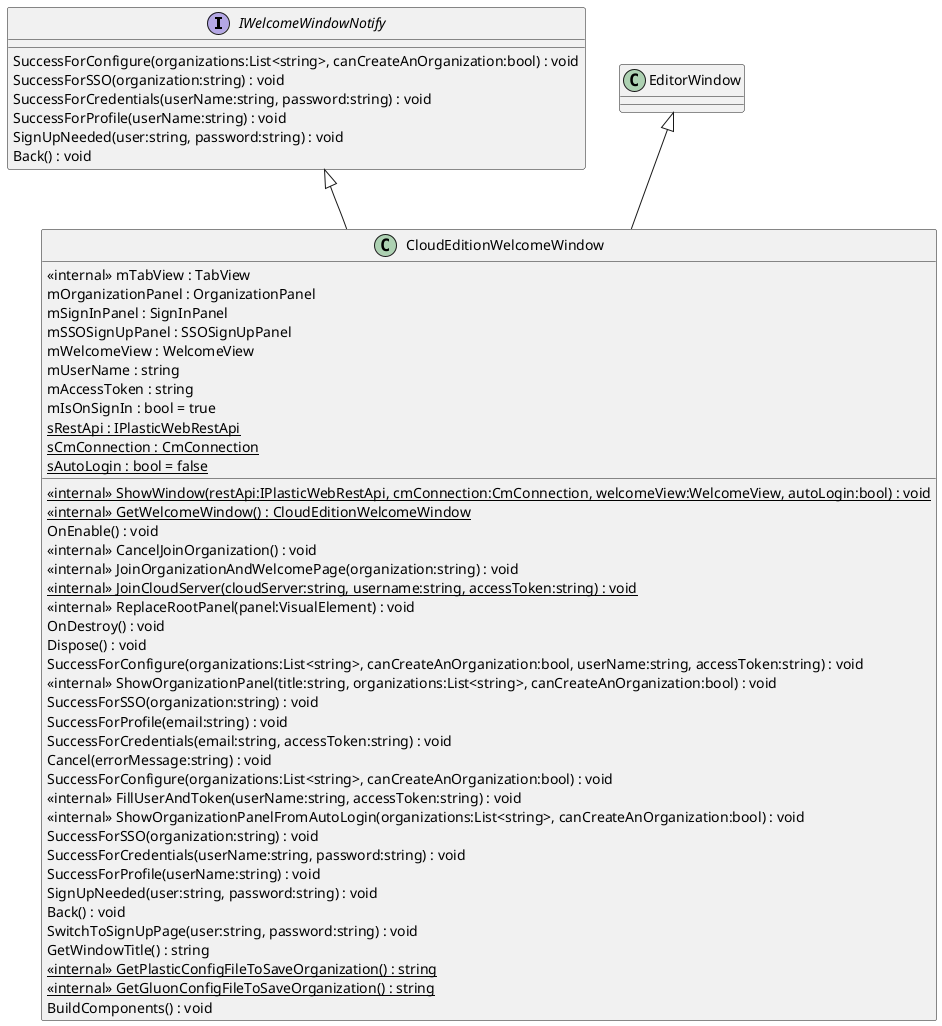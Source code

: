 @startuml
interface IWelcomeWindowNotify {
    SuccessForConfigure(organizations:List<string>, canCreateAnOrganization:bool) : void
    SuccessForSSO(organization:string) : void
    SuccessForCredentials(userName:string, password:string) : void
    SuccessForProfile(userName:string) : void
    SignUpNeeded(user:string, password:string) : void
    Back() : void
}
class CloudEditionWelcomeWindow {
    <<internal>> {static} ShowWindow(restApi:IPlasticWebRestApi, cmConnection:CmConnection, welcomeView:WelcomeView, autoLogin:bool) : void
    <<internal>> {static} GetWelcomeWindow() : CloudEditionWelcomeWindow
    OnEnable() : void
    <<internal>> CancelJoinOrganization() : void
    <<internal>> JoinOrganizationAndWelcomePage(organization:string) : void
    <<internal>> {static} JoinCloudServer(cloudServer:string, username:string, accessToken:string) : void
    <<internal>> ReplaceRootPanel(panel:VisualElement) : void
    OnDestroy() : void
    Dispose() : void
    SuccessForConfigure(organizations:List<string>, canCreateAnOrganization:bool, userName:string, accessToken:string) : void
    <<internal>> ShowOrganizationPanel(title:string, organizations:List<string>, canCreateAnOrganization:bool) : void
    SuccessForSSO(organization:string) : void
    SuccessForProfile(email:string) : void
    SuccessForCredentials(email:string, accessToken:string) : void
    Cancel(errorMessage:string) : void
    SuccessForConfigure(organizations:List<string>, canCreateAnOrganization:bool) : void
    <<internal>> FillUserAndToken(userName:string, accessToken:string) : void
    <<internal>> ShowOrganizationPanelFromAutoLogin(organizations:List<string>, canCreateAnOrganization:bool) : void
    SuccessForSSO(organization:string) : void
    SuccessForCredentials(userName:string, password:string) : void
    SuccessForProfile(userName:string) : void
    SignUpNeeded(user:string, password:string) : void
    Back() : void
    SwitchToSignUpPage(user:string, password:string) : void
    GetWindowTitle() : string
    <<internal>> {static} GetPlasticConfigFileToSaveOrganization() : string
    <<internal>> {static} GetGluonConfigFileToSaveOrganization() : string
    BuildComponents() : void
    <<internal>> mTabView : TabView
    mOrganizationPanel : OrganizationPanel
    mSignInPanel : SignInPanel
    mSSOSignUpPanel : SSOSignUpPanel
    mWelcomeView : WelcomeView
    mUserName : string
    mAccessToken : string
    mIsOnSignIn : bool = true
    {static} sRestApi : IPlasticWebRestApi
    {static} sCmConnection : CmConnection
    {static} sAutoLogin : bool = false
}
EditorWindow <|-- CloudEditionWelcomeWindow
IWelcomeWindowNotify <|-- CloudEditionWelcomeWindow
@enduml
